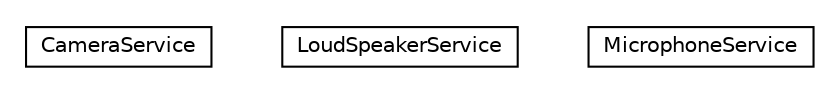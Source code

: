 #!/usr/local/bin/dot
#
# Class diagram 
# Generated by UMLGraph version R5_6-24-gf6e263 (http://www.umlgraph.org/)
#

digraph G {
	edge [fontname="Helvetica",fontsize=10,labelfontname="Helvetica",labelfontsize=10];
	node [fontname="Helvetica",fontsize=10,shape=plaintext];
	nodesep=0.25;
	ranksep=0.5;
	// org.universAAL.ontology.av.service.CameraService
	c12883 [label=<<table title="org.universAAL.ontology.av.service.CameraService" border="0" cellborder="1" cellspacing="0" cellpadding="2" port="p" href="./CameraService.html">
		<tr><td><table border="0" cellspacing="0" cellpadding="1">
<tr><td align="center" balign="center"> CameraService </td></tr>
		</table></td></tr>
		</table>>, URL="./CameraService.html", fontname="Helvetica", fontcolor="black", fontsize=10.0];
	// org.universAAL.ontology.av.service.LoudSpeakerService
	c12884 [label=<<table title="org.universAAL.ontology.av.service.LoudSpeakerService" border="0" cellborder="1" cellspacing="0" cellpadding="2" port="p" href="./LoudSpeakerService.html">
		<tr><td><table border="0" cellspacing="0" cellpadding="1">
<tr><td align="center" balign="center"> LoudSpeakerService </td></tr>
		</table></td></tr>
		</table>>, URL="./LoudSpeakerService.html", fontname="Helvetica", fontcolor="black", fontsize=10.0];
	// org.universAAL.ontology.av.service.MicrophoneService
	c12885 [label=<<table title="org.universAAL.ontology.av.service.MicrophoneService" border="0" cellborder="1" cellspacing="0" cellpadding="2" port="p" href="./MicrophoneService.html">
		<tr><td><table border="0" cellspacing="0" cellpadding="1">
<tr><td align="center" balign="center"> MicrophoneService </td></tr>
		</table></td></tr>
		</table>>, URL="./MicrophoneService.html", fontname="Helvetica", fontcolor="black", fontsize=10.0];
}

